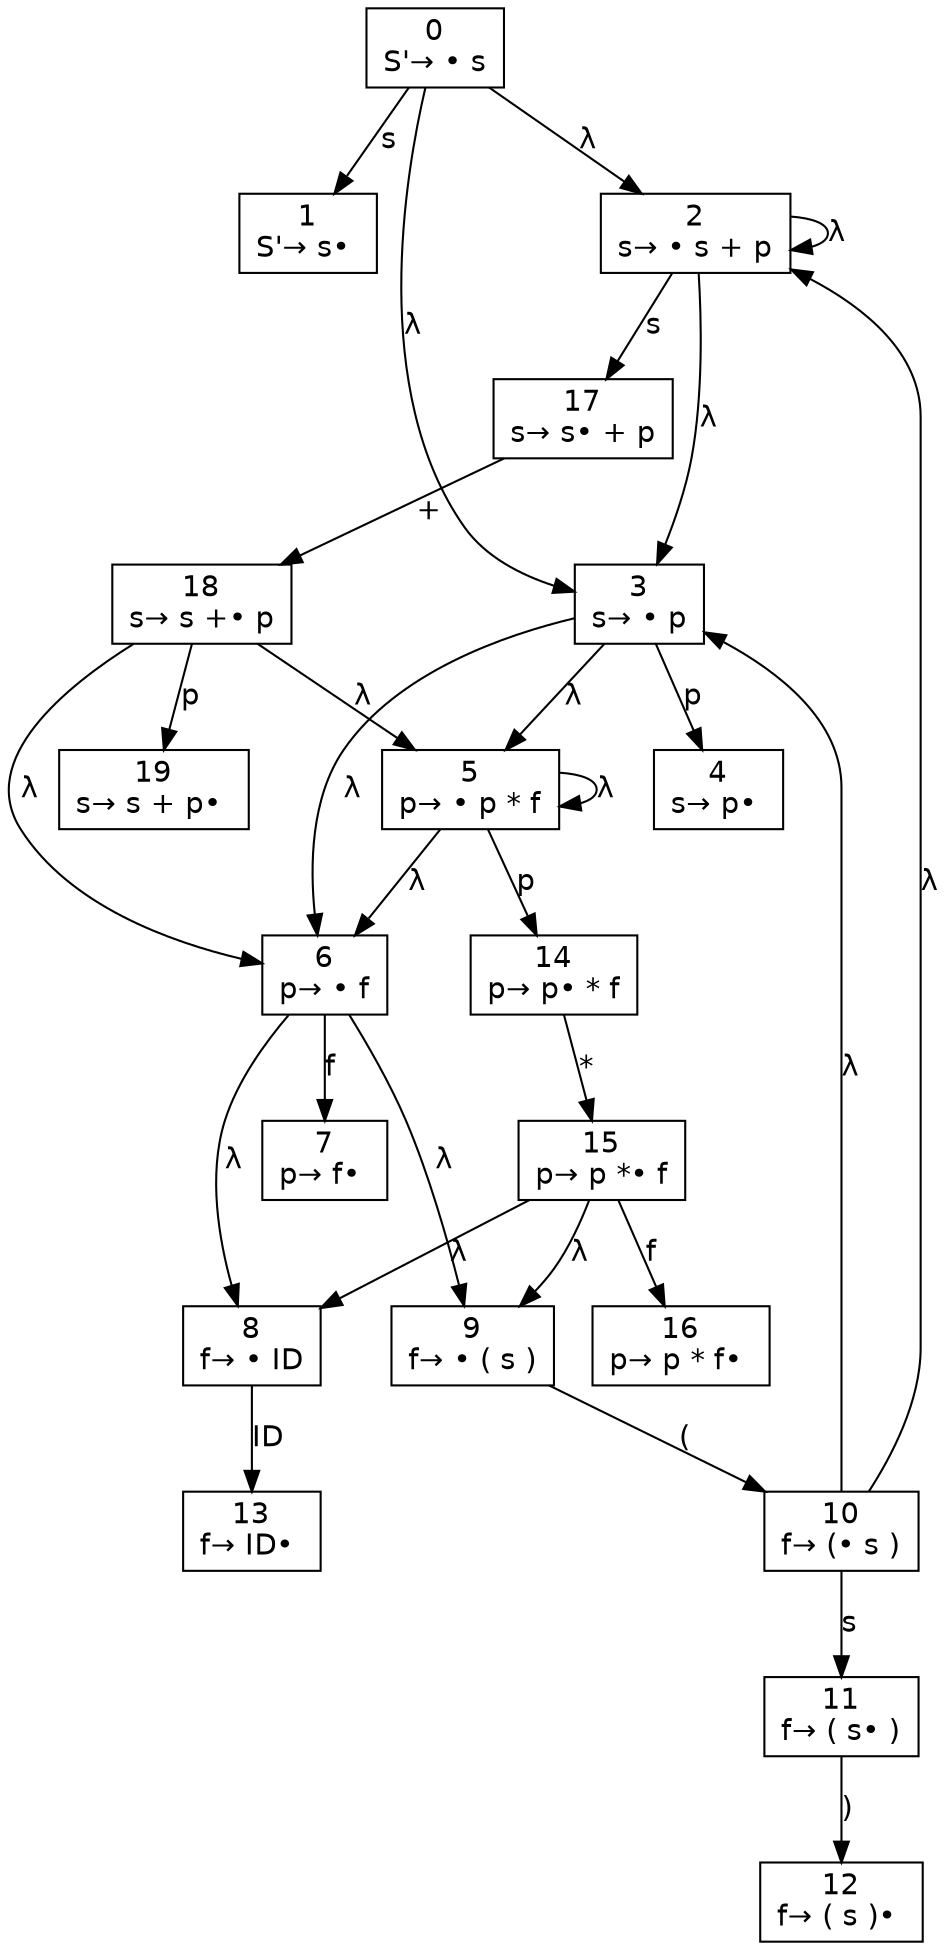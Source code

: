 digraph d{
node [fontname=Helvetica,shape=box];
edge [fontname=Helvetica];
n0 [label=<0<br />S'→ • s>];
n1 [label=<1<br />S'→ s• >];
n2 [label=<2<br />s→ • s + p>];
n3 [label=<3<br />s→ • p>];
n4 [label=<4<br />s→ p• >];
n5 [label=<5<br />p→ • p * f>];
n6 [label=<6<br />p→ • f>];
n7 [label=<7<br />p→ f• >];
n8 [label=<8<br />f→ • ID>];
n9 [label=<9<br />f→ • ( s )>];
n10 [label=<10<br />f→ (• s )>];
n11 [label=<11<br />f→ ( s• )>];
n12 [label=<12<br />f→ ( s )• >];
n13 [label=<13<br />f→ ID• >];
n14 [label=<14<br />p→ p• * f>];
n15 [label=<15<br />p→ p *• f>];
n16 [label=<16<br />p→ p * f• >];
n17 [label=<17<br />s→ s• + p>];
n18 [label=<18<br />s→ s +• p>];
n19 [label=<19<br />s→ s + p• >];
n0 -> n1 [label="s"];
n0 -> n2 [label=<&lambda;>];
n0 -> n3 [label=<&lambda;>];
n2 -> n17 [label="s"];
n2 -> n2 [label=<&lambda;>];
n2 -> n3 [label=<&lambda;>];
n3 -> n4 [label="p"];
n3 -> n5 [label=<&lambda;>];
n3 -> n6 [label=<&lambda;>];
n5 -> n14 [label="p"];
n5 -> n5 [label=<&lambda;>];
n5 -> n6 [label=<&lambda;>];
n6 -> n7 [label="f"];
n6 -> n8 [label=<&lambda;>];
n6 -> n9 [label=<&lambda;>];
n8 -> n13 [label="ID"];
n9 -> n10 [label="("];
n10 -> n11 [label="s"];
n10 -> n2 [label=<&lambda;>];
n10 -> n3 [label=<&lambda;>];
n11 -> n12 [label=")"];
n14 -> n15 [label="*"];
n15 -> n16 [label="f"];
n15 -> n8 [label=<&lambda;>];
n15 -> n9 [label=<&lambda;>];
n17 -> n18 [label="+"];
n18 -> n19 [label="p"];
n18 -> n5 [label=<&lambda;>];
n18 -> n6 [label=<&lambda;>];
}